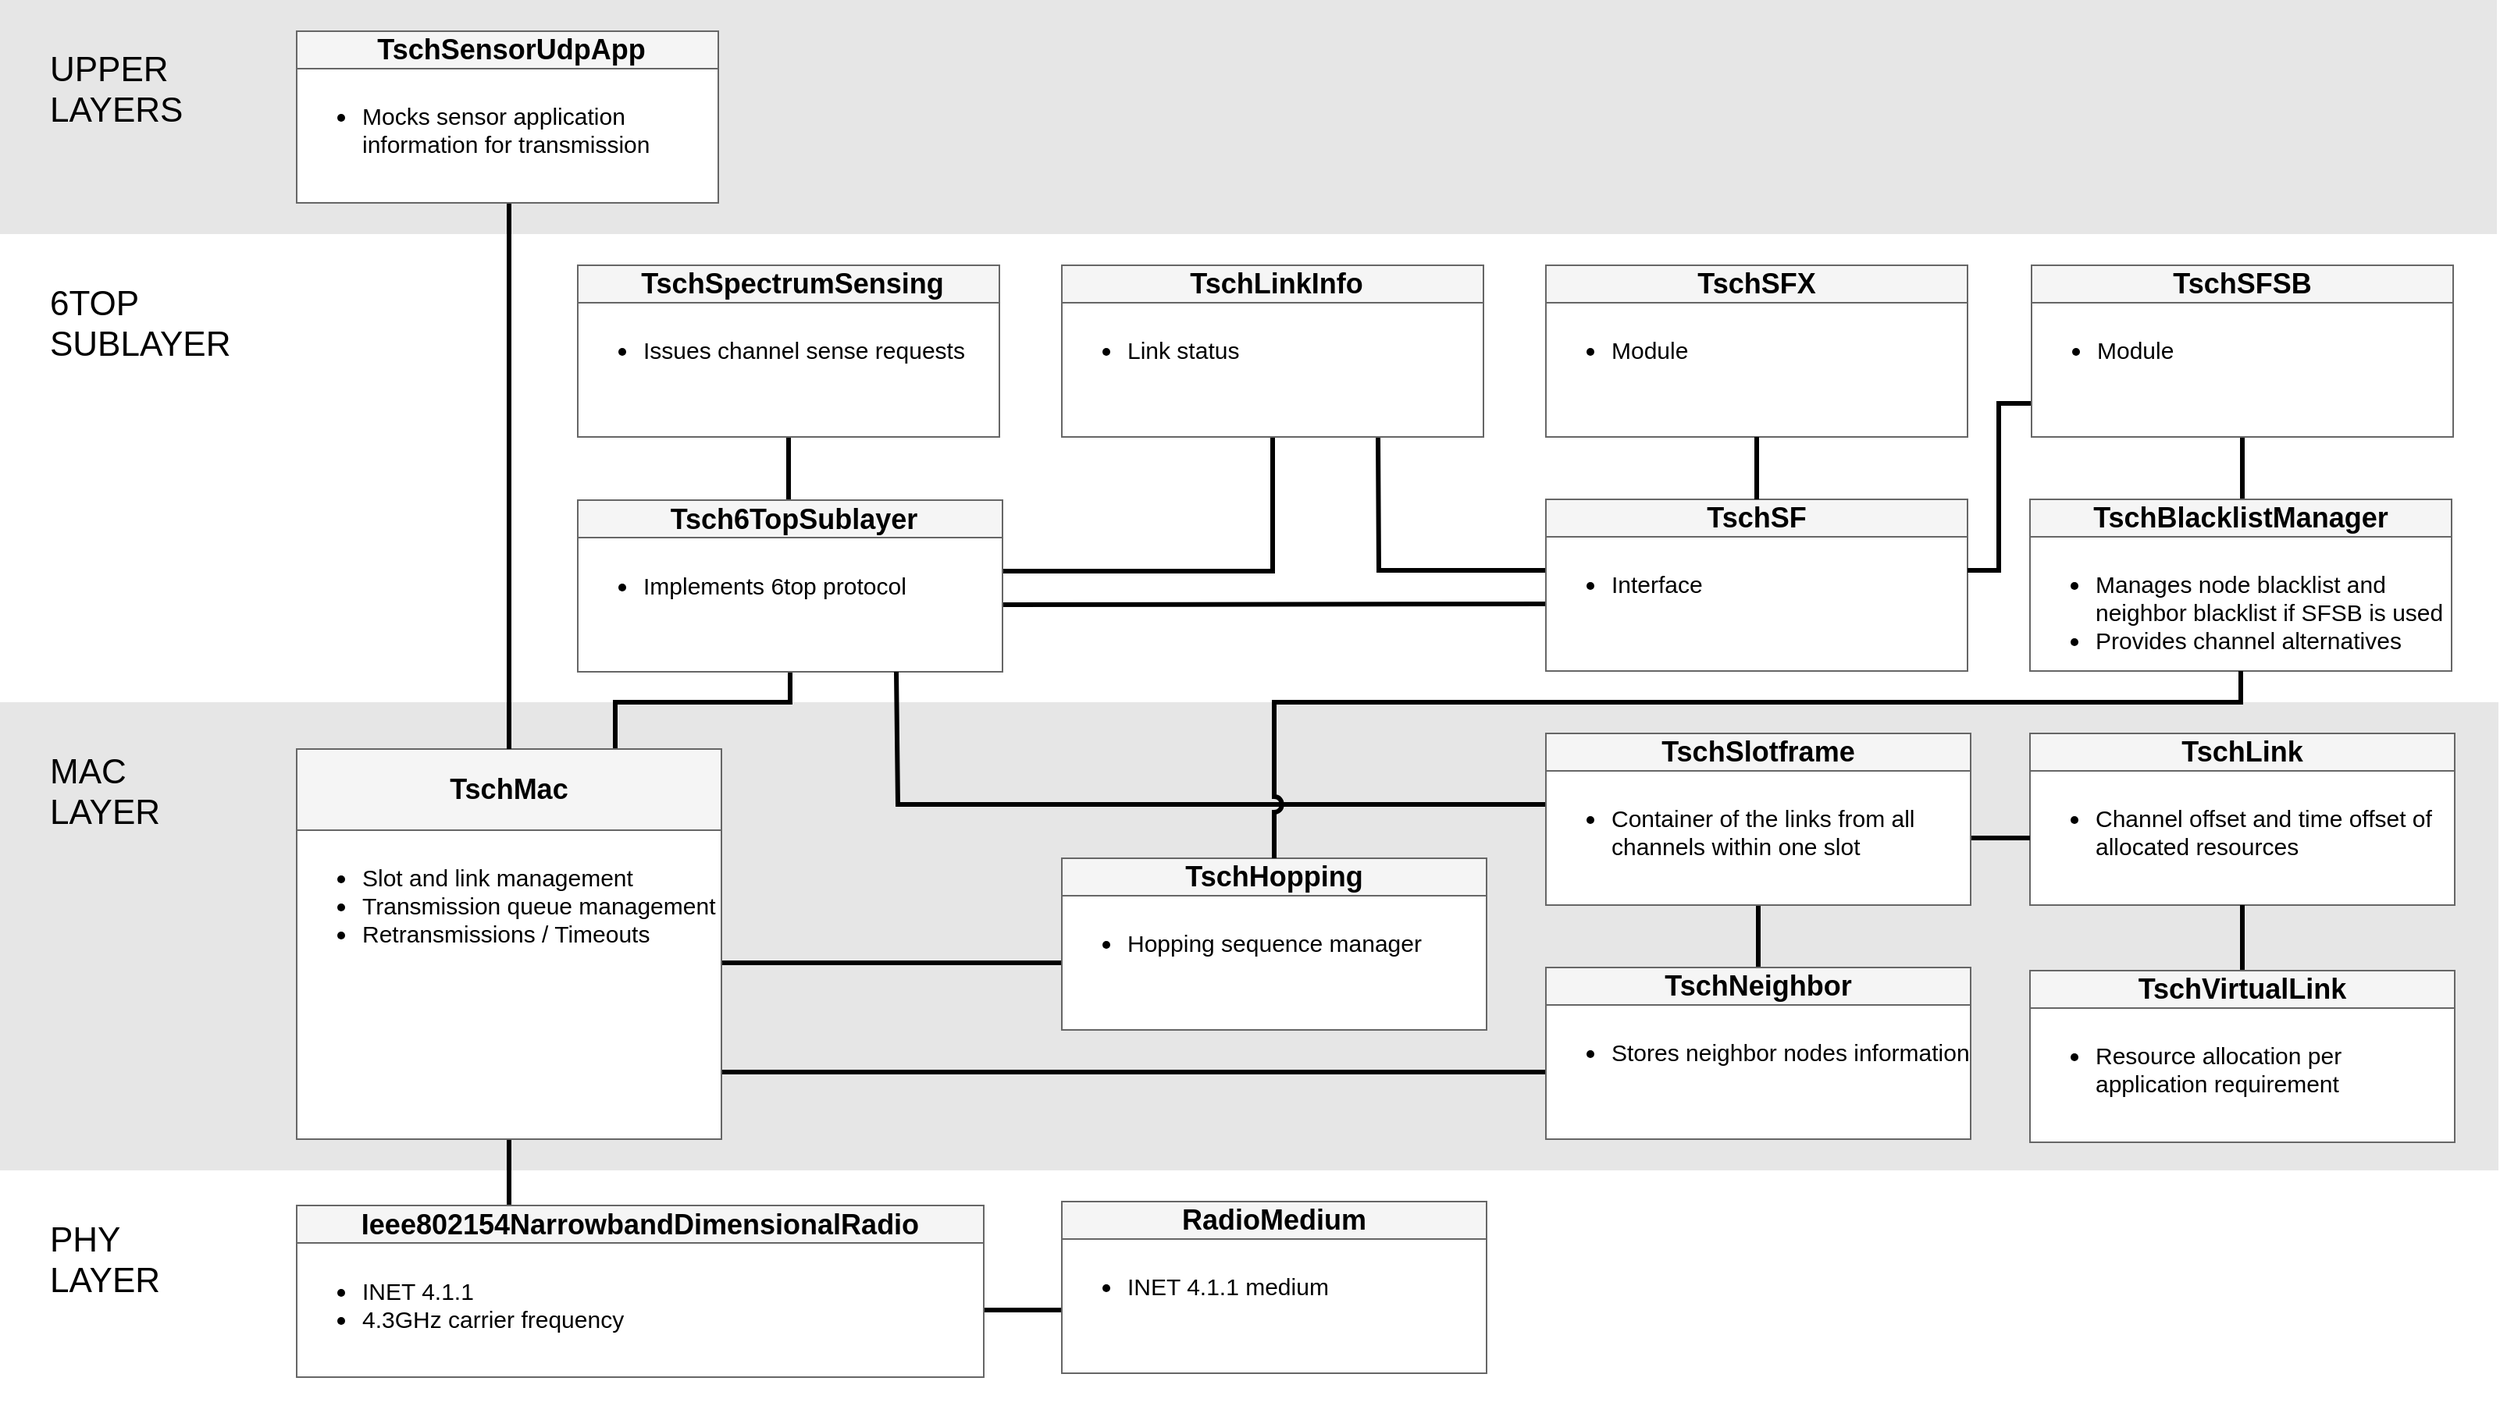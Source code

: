 <mxfile version="12.2.2" type="device" pages="1"><diagram name="Page-1" id="90a13364-a465-7bf4-72fc-28e22215d7a0"><mxGraphModel dx="2056" dy="2326" grid="1" gridSize="10" guides="1" tooltips="1" connect="1" arrows="1" fold="1" page="1" pageScale="1.5" pageWidth="1169" pageHeight="826" background="#ffffff" math="0" shadow="0"><root><mxCell id="0" style=";html=1;"/><mxCell id="1" style=";html=1;" parent="0"/><mxCell id="OLadPrqPhQXxhve6s7pa-9" value="&lt;font style=&quot;font-size: 22px&quot;&gt;PHY&lt;br&gt;LAYER&lt;br&gt;&lt;/font&gt;" style="rounded=0;whiteSpace=wrap;html=1;shadow=0;fillColor=#FFFFFF;fontSize=15;strokeColor=none;verticalAlign=top;align=left;spacingLeft=30;spacingTop=25;" vertex="1" parent="1"><mxGeometry x="40" y="-450" width="1600" height="150" as="geometry"/></mxCell><mxCell id="OLadPrqPhQXxhve6s7pa-7" value="MAC&lt;br&gt;LAYER" style="rounded=0;whiteSpace=wrap;html=1;shadow=0;fillColor=#E6E6E6;fontSize=22;strokeColor=none;verticalAlign=top;align=left;spacingLeft=30;spacingTop=25;" vertex="1" parent="1"><mxGeometry x="40" y="-750" width="1600" height="300" as="geometry"/></mxCell><mxCell id="OLadPrqPhQXxhve6s7pa-6" value="6TOP &lt;br&gt;SUBLAYER" style="rounded=0;whiteSpace=wrap;html=1;shadow=0;fillColor=#FFFFFF;fontSize=22;strokeColor=none;verticalAlign=top;align=left;spacingLeft=30;spacingTop=25;" vertex="1" parent="1"><mxGeometry x="40" y="-1050" width="1600" height="300" as="geometry"/></mxCell><mxCell id="OLadPrqPhQXxhve6s7pa-102" style="edgeStyle=elbowEdgeStyle;rounded=0;html=1;startArrow=none;startFill=0;jettySize=auto;orthogonalLoop=1;fontSize=18;fillColor=#ffe6cc;strokeColor=#000000;strokeWidth=3;endArrow=none;endFill=0;entryX=0;entryY=0.5;entryDx=0;entryDy=0;exitX=1;exitY=0.5;exitDx=0;exitDy=0;" edge="1" parent="1" source="OLadPrqPhQXxhve6s7pa-14" target="OLadPrqPhQXxhve6s7pa-101"><mxGeometry relative="1" as="geometry"><mxPoint x="460.0" y="-508.5" as="sourcePoint"/><mxPoint x="460.529" y="-303.265" as="targetPoint"/><Array as="points"><mxPoint x="760" y="-357"/><mxPoint x="444" y="-488.5"/><mxPoint x="474" y="-478.5"/></Array></mxGeometry></mxCell><mxCell id="OLadPrqPhQXxhve6s7pa-99" value="" style="group;shadow=0;" vertex="1" connectable="0" parent="1"><mxGeometry x="720" y="-430" width="272" height="110" as="geometry"/></mxCell><mxCell id="OLadPrqPhQXxhve6s7pa-100" value="RadioMedium" style="whiteSpace=wrap;html=1;shadow=0;fontSize=18;fillColor=#f5f5f5;strokeColor=#666666;fontStyle=1" vertex="1" parent="OLadPrqPhQXxhve6s7pa-99"><mxGeometry width="272" height="24" as="geometry"/></mxCell><mxCell id="OLadPrqPhQXxhve6s7pa-101" value="&lt;ul&gt;&lt;li&gt;INET 4.1.1 medium&lt;/li&gt;&lt;/ul&gt;" style="whiteSpace=wrap;html=1;shadow=0;fontSize=15;fillColor=#FFFFFF;strokeColor=#666666;align=left;verticalAlign=top;" vertex="1" parent="OLadPrqPhQXxhve6s7pa-99"><mxGeometry y="24" width="272" height="86" as="geometry"/></mxCell><mxCell id="OLadPrqPhQXxhve6s7pa-119" style="edgeStyle=elbowEdgeStyle;rounded=0;html=1;startArrow=none;startFill=0;jettySize=auto;orthogonalLoop=1;fontSize=18;fillColor=#ffe6cc;strokeColor=#000000;strokeWidth=3;endArrow=none;endFill=0;entryX=0.25;entryY=0;entryDx=0;entryDy=0;exitX=0.5;exitY=1;exitDx=0;exitDy=0;" edge="1" parent="1" source="OLadPrqPhQXxhve6s7pa-5" target="OLadPrqPhQXxhve6s7pa-13"><mxGeometry relative="1" as="geometry"><mxPoint x="454.176" y="-474.559" as="sourcePoint"/><mxPoint x="669.471" y="-376.912" as="targetPoint"/><Array as="points"><mxPoint x="367" y="-384.5"/><mxPoint x="610" y="-395.5"/><mxPoint x="590" y="-484.5"/><mxPoint x="544" y="-489.5"/><mxPoint x="574" y="-479.5"/></Array></mxGeometry></mxCell><mxCell id="OLadPrqPhQXxhve6s7pa-105" style="edgeStyle=elbowEdgeStyle;rounded=0;html=1;startArrow=none;startFill=0;jettySize=auto;orthogonalLoop=1;fontSize=18;fillColor=#ffe6cc;strokeColor=#000000;strokeWidth=3;endArrow=none;endFill=0;entryX=0;entryY=0.5;entryDx=0;entryDy=0;exitX=1;exitY=0.25;exitDx=0;exitDy=0;jumpStyle=arc;" edge="1" parent="1" source="OLadPrqPhQXxhve6s7pa-5" target="OLadPrqPhQXxhve6s7pa-81"><mxGeometry relative="1" as="geometry"><mxPoint x="550.0" y="-519.5" as="sourcePoint"/><mxPoint x="550.529" y="-314.265" as="targetPoint"/><Array as="points"><mxPoint x="480" y="-632"/><mxPoint x="580" y="-494.5"/><mxPoint x="534" y="-499.5"/><mxPoint x="564" y="-489.5"/></Array></mxGeometry></mxCell><mxCell id="OLadPrqPhQXxhve6s7pa-106" style="edgeStyle=elbowEdgeStyle;rounded=0;html=1;startArrow=none;startFill=0;jettySize=auto;orthogonalLoop=1;fontSize=18;fillColor=#ffe6cc;strokeColor=#000000;strokeWidth=3;endArrow=none;endFill=0;entryX=0;entryY=0.5;entryDx=0;entryDy=0;exitX=1;exitY=0.5;exitDx=0;exitDy=0;" edge="1" parent="1" source="OLadPrqPhQXxhve6s7pa-26" target="OLadPrqPhQXxhve6s7pa-40"><mxGeometry relative="1" as="geometry"><mxPoint x="501.714" y="-738.929" as="sourcePoint"/><mxPoint x="591.529" y="-573.471" as="targetPoint"/><Array as="points"><mxPoint x="685" y="-850.5"/><mxPoint x="574" y="-764"/><mxPoint x="604" y="-754"/></Array></mxGeometry></mxCell><mxCell id="OLadPrqPhQXxhve6s7pa-92" style="edgeStyle=elbowEdgeStyle;rounded=0;html=1;startArrow=none;startFill=0;jettySize=auto;orthogonalLoop=1;fontSize=18;fillColor=#ffe6cc;strokeColor=#000000;strokeWidth=3;endArrow=none;endFill=0;entryX=0.5;entryY=1;entryDx=0;entryDy=0;exitX=1;exitY=0.25;exitDx=0;exitDy=0;" edge="1" parent="1" source="OLadPrqPhQXxhve6s7pa-26" target="OLadPrqPhQXxhve6s7pa-34"><mxGeometry relative="1" as="geometry"><mxPoint x="340.833" y="-850.167" as="sourcePoint"/><mxPoint x="366" y="-806.071" as="targetPoint"/><Array as="points"><mxPoint x="855" y="-880"/><mxPoint x="600" y="-784.5"/><mxPoint x="610" y="-844.5"/><mxPoint x="366" y="-834.5"/><mxPoint x="354" y="-808.5"/></Array></mxGeometry></mxCell><mxCell id="OLadPrqPhQXxhve6s7pa-112" style="edgeStyle=orthogonalEdgeStyle;rounded=0;html=1;startArrow=none;startFill=0;jettySize=auto;orthogonalLoop=1;fontSize=18;fillColor=#ffe6cc;strokeColor=#000000;strokeWidth=3;endArrow=none;endFill=0;entryX=0.75;entryY=0;entryDx=0;entryDy=0;exitX=0.5;exitY=1;exitDx=0;exitDy=0;" edge="1" parent="1" source="OLadPrqPhQXxhve6s7pa-26" target="OLadPrqPhQXxhve6s7pa-4"><mxGeometry relative="1" as="geometry"><mxPoint x="366" y="-686.071" as="sourcePoint"/><mxPoint x="409.833" y="-571.167" as="targetPoint"/><Array as="points"><mxPoint x="546" y="-750"/><mxPoint x="434" y="-750"/></Array></mxGeometry></mxCell><mxCell id="OLadPrqPhQXxhve6s7pa-113" style="edgeStyle=elbowEdgeStyle;rounded=0;html=1;startArrow=none;startFill=0;jettySize=auto;orthogonalLoop=1;fontSize=18;fillColor=#ffe6cc;strokeColor=#000000;strokeWidth=3;endArrow=none;endFill=0;entryX=0.5;entryY=1;entryDx=0;entryDy=0;exitX=1;exitY=0.75;exitDx=0;exitDy=0;" edge="1" parent="1" source="OLadPrqPhQXxhve6s7pa-25" target="OLadPrqPhQXxhve6s7pa-37"><mxGeometry relative="1" as="geometry"><mxPoint x="501.714" y="-760.357" as="sourcePoint"/><mxPoint x="874.786" y="-845.5" as="targetPoint"/><Array as="points"><mxPoint x="545" y="-964.5"/><mxPoint x="600" y="-904.5"/><mxPoint x="588.5" y="-792"/><mxPoint x="618.5" y="-782"/></Array></mxGeometry></mxCell><mxCell id="OLadPrqPhQXxhve6s7pa-24" value="" style="group" vertex="1" connectable="0" parent="1"><mxGeometry x="410" y="-879.5" width="272" height="110" as="geometry"/></mxCell><mxCell id="OLadPrqPhQXxhve6s7pa-25" value="&amp;nbsp;Tsch6TopSublayer" style="whiteSpace=wrap;html=1;shadow=0;fontSize=18;fillColor=#f5f5f5;strokeColor=#666666;fontStyle=1" vertex="1" parent="OLadPrqPhQXxhve6s7pa-24"><mxGeometry width="272" height="24" as="geometry"/></mxCell><mxCell id="OLadPrqPhQXxhve6s7pa-26" value="&lt;ul&gt;&lt;li&gt;Implements 6top protocol&lt;/li&gt;&lt;/ul&gt;" style="whiteSpace=wrap;html=1;shadow=0;fontSize=15;fillColor=#FFFFFF;strokeColor=#666666;align=left;verticalAlign=top;" vertex="1" parent="OLadPrqPhQXxhve6s7pa-24"><mxGeometry y="24" width="272" height="86" as="geometry"/></mxCell><mxCell id="OLadPrqPhQXxhve6s7pa-114" style="edgeStyle=elbowEdgeStyle;rounded=0;html=1;startArrow=none;startFill=0;jettySize=auto;orthogonalLoop=1;fontSize=18;fillColor=#ffe6cc;strokeColor=#000000;strokeWidth=3;endArrow=none;endFill=0;entryX=0;entryY=0.25;entryDx=0;entryDy=0;exitX=0.75;exitY=1;exitDx=0;exitDy=0;" edge="1" parent="1" source="OLadPrqPhQXxhve6s7pa-34" target="OLadPrqPhQXxhve6s7pa-40"><mxGeometry relative="1" as="geometry"><mxPoint x="1179.941" y="-888.353" as="sourcePoint"/><mxPoint x="1179.941" y="-533.059" as="targetPoint"/><Array as="points"><mxPoint x="923" y="-880"/></Array></mxGeometry></mxCell><mxCell id="OLadPrqPhQXxhve6s7pa-35" value="" style="group" vertex="1" connectable="0" parent="1"><mxGeometry x="410" y="-1030" width="270" height="110" as="geometry"/></mxCell><mxCell id="OLadPrqPhQXxhve6s7pa-36" value="&amp;nbsp;TschSpectrumSensing" style="whiteSpace=wrap;html=1;shadow=0;fontSize=18;fillColor=#f5f5f5;strokeColor=#666666;fontStyle=1" vertex="1" parent="OLadPrqPhQXxhve6s7pa-35"><mxGeometry width="270" height="24" as="geometry"/></mxCell><mxCell id="OLadPrqPhQXxhve6s7pa-37" value="&lt;ul&gt;&lt;li&gt;Issues channel sense requests&lt;/li&gt;&lt;/ul&gt;" style="whiteSpace=wrap;html=1;shadow=0;fontSize=15;fillColor=#FFFFFF;strokeColor=#666666;align=left;verticalAlign=top;" vertex="1" parent="OLadPrqPhQXxhve6s7pa-35"><mxGeometry y="24" width="270" height="86" as="geometry"/></mxCell><mxCell id="OLadPrqPhQXxhve6s7pa-32" value="" style="group" vertex="1" connectable="0" parent="1"><mxGeometry x="720" y="-1030" width="270" height="110" as="geometry"/></mxCell><mxCell id="OLadPrqPhQXxhve6s7pa-33" value="&amp;nbsp;TschLinkInfo" style="whiteSpace=wrap;html=1;shadow=0;fontSize=18;fillColor=#f5f5f5;strokeColor=#666666;fontStyle=1" vertex="1" parent="OLadPrqPhQXxhve6s7pa-32"><mxGeometry width="270" height="24" as="geometry"/></mxCell><mxCell id="OLadPrqPhQXxhve6s7pa-34" value="&lt;ul&gt;&lt;li&gt;Link status&lt;/li&gt;&lt;/ul&gt;" style="whiteSpace=wrap;html=1;shadow=0;fontSize=15;fillColor=#FFFFFF;strokeColor=#666666;align=left;verticalAlign=top;" vertex="1" parent="OLadPrqPhQXxhve6s7pa-32"><mxGeometry y="24" width="270" height="86" as="geometry"/></mxCell><mxCell id="OLadPrqPhQXxhve6s7pa-76" value="" style="group" vertex="1" connectable="0" parent="1"><mxGeometry x="1030" y="-1030" width="270" height="110" as="geometry"/></mxCell><mxCell id="OLadPrqPhQXxhve6s7pa-77" value="TschSFX" style="whiteSpace=wrap;html=1;shadow=0;fontSize=18;fillColor=#f5f5f5;strokeColor=#666666;fontStyle=1" vertex="1" parent="OLadPrqPhQXxhve6s7pa-76"><mxGeometry width="270" height="24" as="geometry"/></mxCell><mxCell id="OLadPrqPhQXxhve6s7pa-78" value="&lt;ul&gt;&lt;li&gt;Module&lt;/li&gt;&lt;/ul&gt;" style="whiteSpace=wrap;html=1;shadow=0;fontSize=15;fillColor=#FFFFFF;strokeColor=#666666;align=left;verticalAlign=top;" vertex="1" parent="OLadPrqPhQXxhve6s7pa-76"><mxGeometry y="24" width="270" height="86" as="geometry"/></mxCell><mxCell id="OLadPrqPhQXxhve6s7pa-38" value="" style="group" vertex="1" connectable="0" parent="1"><mxGeometry x="1030" y="-880" width="270" height="110" as="geometry"/></mxCell><mxCell id="OLadPrqPhQXxhve6s7pa-39" value="TschSF" style="whiteSpace=wrap;html=1;shadow=0;fontSize=18;fillColor=#f5f5f5;strokeColor=#666666;fontStyle=1" vertex="1" parent="OLadPrqPhQXxhve6s7pa-38"><mxGeometry width="270" height="24" as="geometry"/></mxCell><mxCell id="OLadPrqPhQXxhve6s7pa-40" value="&lt;ul&gt;&lt;li&gt;Interface&lt;/li&gt;&lt;/ul&gt;" style="whiteSpace=wrap;html=1;shadow=0;fontSize=15;fillColor=#FFFFFF;strokeColor=#666666;align=left;verticalAlign=top;" vertex="1" parent="OLadPrqPhQXxhve6s7pa-38"><mxGeometry y="24" width="270" height="86" as="geometry"/></mxCell><mxCell id="OLadPrqPhQXxhve6s7pa-115" style="edgeStyle=elbowEdgeStyle;rounded=0;html=1;startArrow=none;startFill=0;jettySize=auto;orthogonalLoop=1;fontSize=18;fillColor=#ffe6cc;strokeColor=#000000;strokeWidth=3;endArrow=none;endFill=0;entryX=0.5;entryY=1;entryDx=0;entryDy=0;exitX=0.5;exitY=0;exitDx=0;exitDy=0;" edge="1" parent="1" source="OLadPrqPhQXxhve6s7pa-39" target="OLadPrqPhQXxhve6s7pa-78"><mxGeometry relative="1" as="geometry"><mxPoint x="1100.206" y="-982.559" as="sourcePoint"/><mxPoint x="1206.088" y="-827.265" as="targetPoint"/><Array as="points"><mxPoint x="1165" y="-900"/><mxPoint x="1169" y="-944.5"/><mxPoint x="1384.5" y="-620"/></Array></mxGeometry></mxCell><mxCell id="OLadPrqPhQXxhve6s7pa-116" style="edgeStyle=elbowEdgeStyle;rounded=0;html=1;startArrow=none;startFill=0;jettySize=auto;orthogonalLoop=1;fontSize=18;fillColor=#ffe6cc;strokeColor=#000000;strokeWidth=3;endArrow=none;endFill=0;exitX=1;exitY=0.25;exitDx=0;exitDy=0;entryX=0;entryY=0.75;entryDx=0;entryDy=0;" edge="1" parent="1" source="OLadPrqPhQXxhve6s7pa-40" target="OLadPrqPhQXxhve6s7pa-44"><mxGeometry relative="1" as="geometry"><mxPoint x="1339.882" y="-892.471" as="sourcePoint"/><mxPoint x="1390" y="-1005" as="targetPoint"/><Array as="points"><mxPoint x="1320" y="-890"/><mxPoint x="1380" y="-960"/><mxPoint x="1417" y="-934.5"/><mxPoint x="1555.5" y="-618.5"/></Array></mxGeometry></mxCell><mxCell id="OLadPrqPhQXxhve6s7pa-117" style="edgeStyle=elbowEdgeStyle;rounded=0;html=1;startArrow=none;startFill=0;jettySize=auto;orthogonalLoop=1;fontSize=18;fillColor=#ffe6cc;strokeColor=#000000;strokeWidth=3;endArrow=none;endFill=0;entryX=0.5;entryY=1;entryDx=0;entryDy=0;exitX=0.5;exitY=0;exitDx=0;exitDy=0;" edge="1" parent="1" source="OLadPrqPhQXxhve6s7pa-29" target="OLadPrqPhQXxhve6s7pa-44"><mxGeometry relative="1" as="geometry"><mxPoint x="1549.882" y="-863.971" as="sourcePoint"/><mxPoint x="1549.882" y="-974.559" as="targetPoint"/><Array as="points"><mxPoint x="1476" y="-900"/><mxPoint x="1485" y="-904.5"/><mxPoint x="1765.5" y="-590"/></Array></mxGeometry></mxCell><mxCell id="OLadPrqPhQXxhve6s7pa-96" value="" style="group" vertex="1" connectable="0" parent="1"><mxGeometry x="1340" y="-730" width="272" height="110" as="geometry"/></mxCell><mxCell id="OLadPrqPhQXxhve6s7pa-97" value="TschLink" style="whiteSpace=wrap;html=1;shadow=0;fontSize=18;fillColor=#f5f5f5;strokeColor=#666666;fontStyle=1" vertex="1" parent="OLadPrqPhQXxhve6s7pa-96"><mxGeometry width="272" height="24" as="geometry"/></mxCell><mxCell id="OLadPrqPhQXxhve6s7pa-98" value="&lt;ul&gt;&lt;li&gt;Channel offset and time offset of allocated resources&lt;/li&gt;&lt;/ul&gt;" style="whiteSpace=wrap;html=1;shadow=0;fontSize=15;fillColor=#FFFFFF;strokeColor=#666666;align=left;verticalAlign=top;" vertex="1" parent="OLadPrqPhQXxhve6s7pa-96"><mxGeometry y="24" width="272" height="86" as="geometry"/></mxCell><mxCell id="OLadPrqPhQXxhve6s7pa-118" style="edgeStyle=elbowEdgeStyle;rounded=0;html=1;startArrow=none;startFill=0;jettySize=auto;orthogonalLoop=1;fontSize=18;fillColor=#ffe6cc;strokeColor=#000000;strokeWidth=3;endArrow=none;endFill=0;entryX=1;entryY=0.75;entryDx=0;entryDy=0;exitX=0;exitY=0.5;exitDx=0;exitDy=0;" edge="1" parent="1" source="OLadPrqPhQXxhve6s7pa-84" target="OLadPrqPhQXxhve6s7pa-5"><mxGeometry relative="1" as="geometry"><mxPoint x="796" y="-675.5" as="sourcePoint"/><mxPoint x="837.971" y="-724.412" as="targetPoint"/><Array as="points"><mxPoint x="460" y="-513"/><mxPoint x="434" y="-594.5"/><mxPoint x="759" y="-729.5"/><mxPoint x="713" y="-734.5"/><mxPoint x="743" y="-724.5"/></Array></mxGeometry></mxCell><mxCell id="OLadPrqPhQXxhve6s7pa-3" value="" style="group;shadow=0;" vertex="1" connectable="0" parent="1"><mxGeometry x="230" y="-720" width="272" height="250" as="geometry"/></mxCell><mxCell id="OLadPrqPhQXxhve6s7pa-4" value="TschMac" style="whiteSpace=wrap;html=1;shadow=0;fontSize=18;fillColor=#f5f5f5;strokeColor=#666666;fontStyle=1" vertex="1" parent="OLadPrqPhQXxhve6s7pa-3"><mxGeometry width="272" height="52.364" as="geometry"/></mxCell><mxCell id="OLadPrqPhQXxhve6s7pa-5" value="&lt;ul&gt;&lt;li&gt;Slot and link management&lt;/li&gt;&lt;li&gt;Transmission queue management&lt;/li&gt;&lt;li&gt;Retransmissions / Timeouts&lt;/li&gt;&lt;/ul&gt;" style="whiteSpace=wrap;html=1;shadow=0;fontSize=15;fillColor=#FFFFFF;strokeColor=#666666;align=left;verticalAlign=top;" vertex="1" parent="OLadPrqPhQXxhve6s7pa-3"><mxGeometry y="52" width="272" height="198" as="geometry"/></mxCell><mxCell id="OLadPrqPhQXxhve6s7pa-120" style="edgeStyle=elbowEdgeStyle;rounded=0;html=1;startArrow=none;startFill=0;jettySize=auto;orthogonalLoop=1;fontSize=18;fillColor=#ffe6cc;strokeColor=#000000;strokeWidth=3;endArrow=none;endFill=0;entryX=0;entryY=0.25;entryDx=0;entryDy=0;exitX=0.75;exitY=1;exitDx=0;exitDy=0;jumpStyle=arc;" edge="1" parent="1" source="OLadPrqPhQXxhve6s7pa-26" target="OLadPrqPhQXxhve6s7pa-1"><mxGeometry relative="1" as="geometry"><mxPoint x="376.529" y="-809.853" as="sourcePoint"/><mxPoint x="376.529" y="-583.971" as="targetPoint"/><Array as="points"><mxPoint x="615" y="-700"/><mxPoint x="408" y="-563.5"/></Array></mxGeometry></mxCell><mxCell id="OLadPrqPhQXxhve6s7pa-121" style="edgeStyle=elbowEdgeStyle;rounded=0;html=1;startArrow=none;startFill=0;jettySize=auto;orthogonalLoop=1;fontSize=18;fillColor=#ffe6cc;strokeColor=#000000;strokeWidth=3;endArrow=none;endFill=0;entryX=0;entryY=0.5;entryDx=0;entryDy=0;exitX=1;exitY=0.5;exitDx=0;exitDy=0;" edge="1" parent="1" source="OLadPrqPhQXxhve6s7pa-1" target="OLadPrqPhQXxhve6s7pa-98"><mxGeometry relative="1" as="geometry"><mxPoint x="1020.088" y="-731.353" as="sourcePoint"/><mxPoint x="1245.971" y="-564.294" as="targetPoint"/><Array as="points"><mxPoint x="1320" y="-650"/><mxPoint x="990" y="-650"/><mxPoint x="994.5" y="-475"/></Array></mxGeometry></mxCell><mxCell id="OLadPrqPhQXxhve6s7pa-122" style="edgeStyle=elbowEdgeStyle;rounded=0;html=1;startArrow=none;startFill=0;jettySize=auto;orthogonalLoop=1;fontSize=18;fillColor=#ffe6cc;strokeColor=#000000;strokeWidth=3;endArrow=none;endFill=0;entryX=0.5;entryY=0;entryDx=0;entryDy=0;exitX=0.5;exitY=1;exitDx=0;exitDy=0;" edge="1" parent="1" source="OLadPrqPhQXxhve6s7pa-1" target="OLadPrqPhQXxhve6s7pa-83"><mxGeometry relative="1" as="geometry"><mxPoint x="1070.529" y="-604.353" as="sourcePoint"/><mxPoint x="1070.529" y="-378.471" as="targetPoint"/><Array as="points"/></mxGeometry></mxCell><mxCell id="OLadPrqPhQXxhve6s7pa-123" style="edgeStyle=elbowEdgeStyle;rounded=0;html=1;startArrow=none;startFill=0;jettySize=auto;orthogonalLoop=1;fontSize=18;fillColor=#ffe6cc;strokeColor=#000000;strokeWidth=3;endArrow=none;endFill=0;entryX=0.5;entryY=0;entryDx=0;entryDy=0;exitX=0.5;exitY=1;exitDx=0;exitDy=0;" edge="1" parent="1" source="OLadPrqPhQXxhve6s7pa-98" target="OLadPrqPhQXxhve6s7pa-94"><mxGeometry relative="1" as="geometry"><mxPoint x="931.912" y="-682.294" as="sourcePoint"/><mxPoint x="1303.676" y="-427" as="targetPoint"/><Array as="points"><mxPoint x="1476" y="-590"/></Array></mxGeometry></mxCell><mxCell id="OLadPrqPhQXxhve6s7pa-82" value="" style="group" vertex="1" connectable="0" parent="1"><mxGeometry x="1030" y="-580" width="272" height="110" as="geometry"/></mxCell><mxCell id="OLadPrqPhQXxhve6s7pa-83" value="TschNeighbor" style="whiteSpace=wrap;html=1;shadow=0;fontSize=18;fillColor=#f5f5f5;strokeColor=#666666;fontStyle=1" vertex="1" parent="OLadPrqPhQXxhve6s7pa-82"><mxGeometry width="272" height="24" as="geometry"/></mxCell><mxCell id="OLadPrqPhQXxhve6s7pa-84" value="&lt;ul&gt;&lt;li&gt;Stores neighbor nodes information&lt;/li&gt;&lt;/ul&gt;" style="whiteSpace=wrap;html=1;shadow=0;fontSize=15;fillColor=#FFFFFF;strokeColor=#666666;align=left;verticalAlign=top;" vertex="1" parent="OLadPrqPhQXxhve6s7pa-82"><mxGeometry y="24" width="272" height="86" as="geometry"/></mxCell><mxCell id="OLadPrqPhQXxhve6s7pa-8" value="" style="group" vertex="1" connectable="0" parent="1"><mxGeometry x="1030" y="-730" width="272" height="110" as="geometry"/></mxCell><mxCell id="p7wSQW8YD8_wN8Xed2nl-1" value="TschSlotframe" style="whiteSpace=wrap;html=1;shadow=0;fontSize=18;fillColor=#f5f5f5;strokeColor=#666666;fontStyle=1" parent="OLadPrqPhQXxhve6s7pa-8" vertex="1"><mxGeometry width="272" height="24" as="geometry"/></mxCell><mxCell id="OLadPrqPhQXxhve6s7pa-1" value="&lt;ul&gt;&lt;li&gt;Container of the links from all channels within one slot&lt;/li&gt;&lt;/ul&gt;" style="whiteSpace=wrap;html=1;shadow=0;fontSize=15;fillColor=#FFFFFF;strokeColor=#666666;align=left;verticalAlign=top;" vertex="1" parent="OLadPrqPhQXxhve6s7pa-8"><mxGeometry y="24" width="272" height="86" as="geometry"/></mxCell><mxCell id="OLadPrqPhQXxhve6s7pa-28" value="" style="group" vertex="1" connectable="0" parent="1"><mxGeometry x="1340" y="-880" width="270" height="110" as="geometry"/></mxCell><mxCell id="OLadPrqPhQXxhve6s7pa-29" value="TschBlacklistManager" style="whiteSpace=wrap;html=1;shadow=0;fontSize=18;fillColor=#f5f5f5;strokeColor=#666666;fontStyle=1" vertex="1" parent="OLadPrqPhQXxhve6s7pa-28"><mxGeometry width="270" height="24" as="geometry"/></mxCell><mxCell id="OLadPrqPhQXxhve6s7pa-30" value="&lt;ul&gt;&lt;li&gt;Manages node blacklist and neighbor blacklist if SFSB is used&lt;/li&gt;&lt;li&gt;Provides channel alternatives&lt;/li&gt;&lt;/ul&gt;" style="whiteSpace=wrap;html=1;shadow=0;fontSize=15;fillColor=#FFFFFF;strokeColor=#666666;align=left;verticalAlign=top;" vertex="1" parent="OLadPrqPhQXxhve6s7pa-28"><mxGeometry y="24" width="270" height="86" as="geometry"/></mxCell><mxCell id="OLadPrqPhQXxhve6s7pa-93" value="" style="group" vertex="1" connectable="0" parent="1"><mxGeometry x="1340" y="-578" width="272" height="110" as="geometry"/></mxCell><mxCell id="OLadPrqPhQXxhve6s7pa-94" value="TschVirtualLink" style="whiteSpace=wrap;html=1;shadow=0;fontSize=18;fillColor=#f5f5f5;strokeColor=#666666;fontStyle=1" vertex="1" parent="OLadPrqPhQXxhve6s7pa-93"><mxGeometry width="272" height="24" as="geometry"/></mxCell><mxCell id="OLadPrqPhQXxhve6s7pa-95" value="&lt;ul&gt;&lt;li&gt;Resource allocation per application requirement&lt;/li&gt;&lt;/ul&gt;" style="whiteSpace=wrap;html=1;shadow=0;fontSize=15;fillColor=#FFFFFF;strokeColor=#666666;align=left;verticalAlign=top;" vertex="1" parent="OLadPrqPhQXxhve6s7pa-93"><mxGeometry y="24" width="272" height="86" as="geometry"/></mxCell><mxCell id="OLadPrqPhQXxhve6s7pa-124" value="" style="group" vertex="1" connectable="0" parent="1"><mxGeometry x="230" y="-427.5" width="440" height="110" as="geometry"/></mxCell><mxCell id="OLadPrqPhQXxhve6s7pa-13" value="Ieee802154NarrowbandDimensionalRadio" style="whiteSpace=wrap;html=1;shadow=0;fontSize=18;fillColor=#f5f5f5;strokeColor=#666666;fontStyle=1" vertex="1" parent="OLadPrqPhQXxhve6s7pa-124"><mxGeometry width="440" height="24" as="geometry"/></mxCell><mxCell id="OLadPrqPhQXxhve6s7pa-14" value="&lt;ul&gt;&lt;li&gt;INET 4.1.1&lt;/li&gt;&lt;li&gt;4.3GHz carrier frequency&lt;/li&gt;&lt;/ul&gt;" style="whiteSpace=wrap;html=1;shadow=0;fontSize=15;fillColor=#FFFFFF;strokeColor=#666666;align=left;verticalAlign=top;" vertex="1" parent="OLadPrqPhQXxhve6s7pa-124"><mxGeometry y="24" width="440" height="86" as="geometry"/></mxCell><mxCell id="OLadPrqPhQXxhve6s7pa-125" value="" style="group" vertex="1" connectable="0" parent="1"><mxGeometry x="720" y="-650" width="272" height="110" as="geometry"/></mxCell><mxCell id="OLadPrqPhQXxhve6s7pa-80" value="TschHopping" style="whiteSpace=wrap;html=1;shadow=0;fontSize=18;fillColor=#f5f5f5;strokeColor=#666666;fontStyle=1" vertex="1" parent="OLadPrqPhQXxhve6s7pa-125"><mxGeometry width="272" height="24" as="geometry"/></mxCell><mxCell id="OLadPrqPhQXxhve6s7pa-81" value="&lt;ul&gt;&lt;li&gt;Hopping sequence manager&lt;/li&gt;&lt;/ul&gt;" style="whiteSpace=wrap;html=1;shadow=0;fontSize=15;fillColor=#FFFFFF;strokeColor=#666666;align=left;verticalAlign=top;" vertex="1" parent="OLadPrqPhQXxhve6s7pa-125"><mxGeometry y="24" width="272" height="86" as="geometry"/></mxCell><mxCell id="OLadPrqPhQXxhve6s7pa-42" value="" style="group" vertex="1" connectable="0" parent="1"><mxGeometry x="1341" y="-1030" width="270" height="110" as="geometry"/></mxCell><mxCell id="OLadPrqPhQXxhve6s7pa-43" value="TschSFSB" style="whiteSpace=wrap;html=1;shadow=0;fontSize=18;fillColor=#f5f5f5;strokeColor=#666666;fontStyle=1" vertex="1" parent="OLadPrqPhQXxhve6s7pa-42"><mxGeometry width="270" height="24" as="geometry"/></mxCell><mxCell id="OLadPrqPhQXxhve6s7pa-44" value="&lt;ul&gt;&lt;li&gt;Module&lt;/li&gt;&lt;/ul&gt;" style="whiteSpace=wrap;html=1;shadow=0;fontSize=15;fillColor=#FFFFFF;strokeColor=#666666;align=left;verticalAlign=top;" vertex="1" parent="OLadPrqPhQXxhve6s7pa-42"><mxGeometry y="24" width="270" height="86" as="geometry"/></mxCell><mxCell id="OLadPrqPhQXxhve6s7pa-126" value="UPPER &lt;br&gt;LAYERS" style="rounded=0;whiteSpace=wrap;html=1;shadow=0;fillColor=#E6E6E6;fontSize=22;strokeColor=none;verticalAlign=top;align=left;spacingLeft=30;spacingTop=25;" vertex="1" parent="1"><mxGeometry x="40" y="-1200" width="1599" height="150" as="geometry"/></mxCell><mxCell id="OLadPrqPhQXxhve6s7pa-128" style="edgeStyle=orthogonalEdgeStyle;rounded=0;html=1;startArrow=none;startFill=0;jettySize=auto;orthogonalLoop=1;fontSize=18;fillColor=#ffe6cc;strokeColor=#000000;strokeWidth=3;endArrow=none;endFill=0;entryX=0.5;entryY=1;entryDx=0;entryDy=0;exitX=0.5;exitY=0;exitDx=0;exitDy=0;jumpStyle=arc;" edge="1" parent="1" source="OLadPrqPhQXxhve6s7pa-80" target="OLadPrqPhQXxhve6s7pa-30"><mxGeometry relative="1" as="geometry"><mxPoint x="995" y="-410" as="sourcePoint"/><mxPoint x="1093" y="-410" as="targetPoint"/><Array as="points"><mxPoint x="856" y="-750"/><mxPoint x="1475" y="-750"/></Array></mxGeometry></mxCell><mxCell id="OLadPrqPhQXxhve6s7pa-134" style="edgeStyle=orthogonalEdgeStyle;rounded=0;html=1;startArrow=none;startFill=0;jettySize=auto;orthogonalLoop=1;fontSize=18;fillColor=#ffe6cc;strokeColor=#000000;strokeWidth=3;endArrow=none;endFill=0;exitX=0.5;exitY=1;exitDx=0;exitDy=0;entryX=0.5;entryY=0;entryDx=0;entryDy=0;" edge="1" parent="1" source="OLadPrqPhQXxhve6s7pa-132" target="OLadPrqPhQXxhve6s7pa-4"><mxGeometry relative="1" as="geometry"><mxPoint x="324.912" y="-1169.882" as="sourcePoint"/><mxPoint x="297" y="-614" as="targetPoint"/><Array as="points"><mxPoint x="366" y="-1070"/></Array></mxGeometry></mxCell><mxCell id="OLadPrqPhQXxhve6s7pa-130" value="" style="group" vertex="1" connectable="0" parent="1"><mxGeometry x="230" y="-1180" width="270" height="110" as="geometry"/></mxCell><mxCell id="OLadPrqPhQXxhve6s7pa-131" value="&amp;nbsp;TschSensorUdpApp" style="whiteSpace=wrap;html=1;shadow=0;fontSize=18;fillColor=#f5f5f5;strokeColor=#666666;fontStyle=1" vertex="1" parent="OLadPrqPhQXxhve6s7pa-130"><mxGeometry width="270" height="24" as="geometry"/></mxCell><mxCell id="OLadPrqPhQXxhve6s7pa-132" value="&lt;ul&gt;&lt;li&gt;Mocks sensor application information for transmission&lt;/li&gt;&lt;/ul&gt;" style="whiteSpace=wrap;html=1;shadow=0;fontSize=15;fillColor=#FFFFFF;strokeColor=#666666;align=left;verticalAlign=top;" vertex="1" parent="OLadPrqPhQXxhve6s7pa-130"><mxGeometry y="24" width="270" height="86" as="geometry"/></mxCell></root></mxGraphModel></diagram></mxfile>